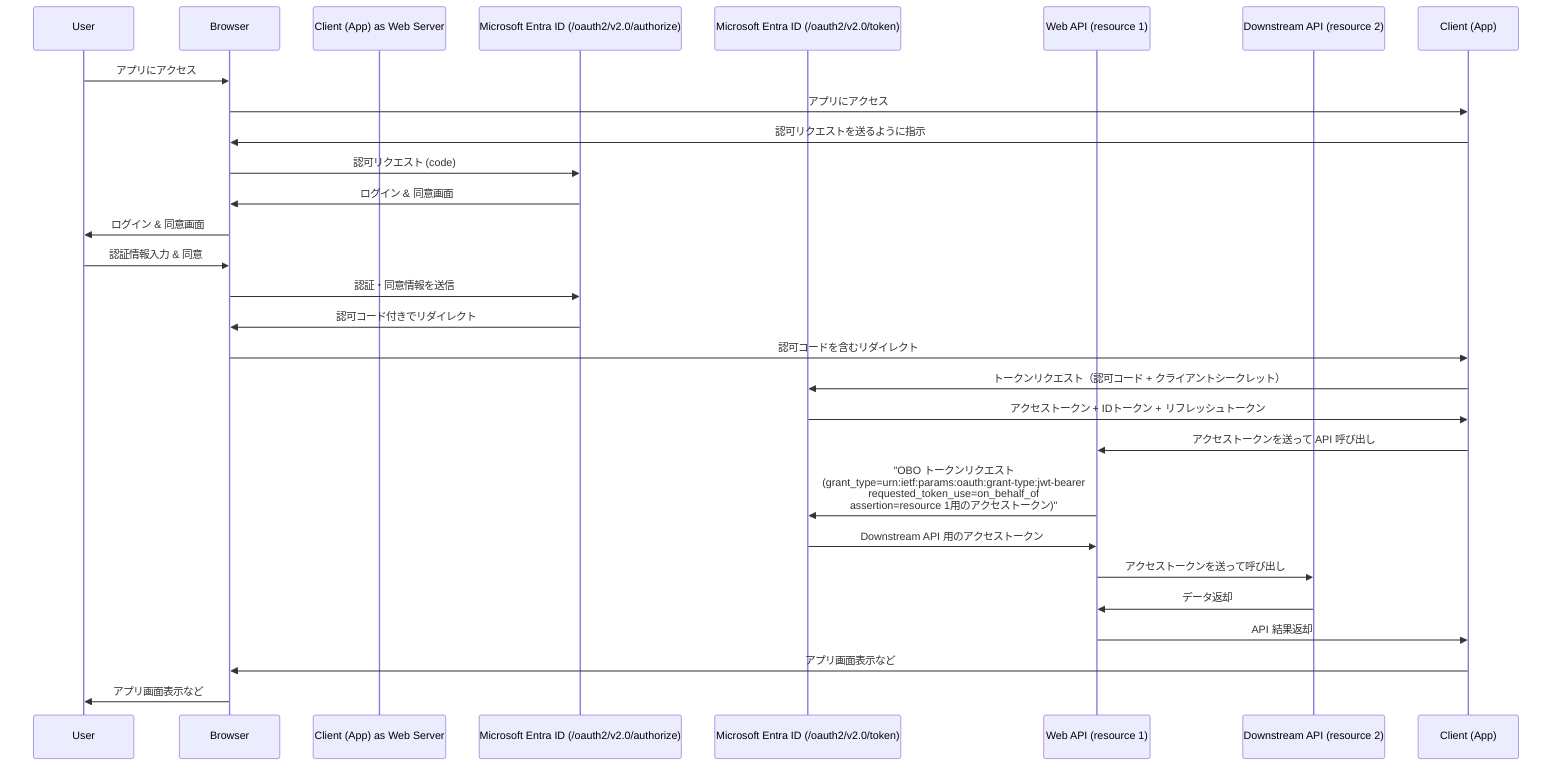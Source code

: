 sequenceDiagram
    participant User
    participant Browser
    participant Client (App) as Web Server
    participant Microsoft Entra ID (/oauth2/v2.0/authorize)
    participant Microsoft Entra ID (/oauth2/v2.0/token)
    participant Web API (resource 1)
    participant Downstream API (resource 2)

    %% Authorization Code Flow
    User->>Browser: アプリにアクセス
    Browser->>Client (App): アプリにアクセス
    Client (App)->>Browser: 認可リクエストを送るように指示
    Browser->>Microsoft Entra ID (/oauth2/v2.0/authorize): 認可リクエスト (code)
    Microsoft Entra ID (/oauth2/v2.0/authorize)->>Browser: ログイン & 同意画面
    Browser->>User: ログイン & 同意画面
    User->>Browser: 認証情報入力 & 同意
    Browser->>Microsoft Entra ID (/oauth2/v2.0/authorize): 認証・同意情報を送信
    Microsoft Entra ID (/oauth2/v2.0/authorize)->>Browser: 認可コード付きでリダイレクト
    Browser->>Client (App): 認可コードを含むリダイレクト
    Client (App)->>Microsoft Entra ID (/oauth2/v2.0/token): トークンリクエスト（認可コード + クライアントシークレット）
    Microsoft Entra ID (/oauth2/v2.0/token)->>Client (App): アクセストークン + IDトークン + リフレッシュトークン

    %% アクセストークンを使って Web API を呼び出す
    Client (App)->>Web API (resource 1): アクセストークンを送って API 呼び出し

    %% Web API で OBO フロー実行
    Web API (resource 1)->>Microsoft Entra ID (/oauth2/v2.0/token):"OBO トークンリクエスト<br>(grant_type=urn:ietf:params:oauth:grant-type:jwt-bearer<br/>requested_token_use=on_behalf_of<br/>assertion=resource 1用のアクセストークン)"
    Microsoft Entra ID (/oauth2/v2.0/token)->>Web API (resource 1): Downstream API 用のアクセストークン

    %% Web API が Downstream API にアクセス
    Web API (resource 1)->>Downstream API (resource 2): アクセストークンを送って呼び出し
    Downstream API (resource 2)->>Web API (resource 1): データ返却
    Web API (resource 1)->>Client (App): API 結果返却
    Client (App)->>Browser: アプリ画面表示など
    Browser->>User: アプリ画面表示など